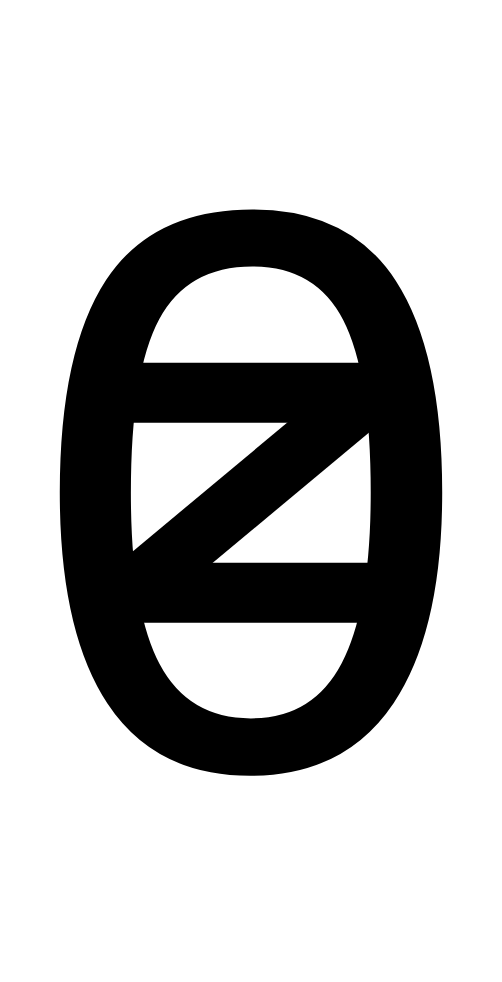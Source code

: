 <mxfile>
    <diagram id="MFKjRBnjjVtyZD9jvgVh" name="Icon">
        <mxGraphModel dx="543" dy="1598" grid="1" gridSize="10" guides="1" tooltips="1" connect="1" arrows="1" fold="1" page="1" pageScale="1" pageWidth="850" pageHeight="1100" math="0" shadow="0">
            <root>
                <mxCell id="0"/>
                <mxCell id="1" parent="0"/>
                <mxCell id="10" value="&lt;font style=&quot;font-size: 400px;&quot;&gt;0&lt;/font&gt;" style="text;html=1;align=center;verticalAlign=middle;resizable=0;points=[];autosize=1;strokeColor=none;fillColor=none;" vertex="1" parent="1">
                    <mxGeometry x="180" y="-30" width="250" height="490" as="geometry"/>
                </mxCell>
                <mxCell id="11" value="" style="group;strokeWidth=50;rotation=180;direction=east;" vertex="1" connectable="0" parent="1">
                    <mxGeometry x="245" y="145" width="120" height="100" as="geometry"/>
                </mxCell>
                <mxCell id="12" value="" style="endArrow=none;html=1;strokeWidth=30;rounded=0;" edge="1" parent="11">
                    <mxGeometry width="50" height="50" relative="1" as="geometry">
                        <mxPoint x="120" y="21.368" as="sourcePoint"/>
                        <mxPoint y="121.368" as="targetPoint"/>
                    </mxGeometry>
                </mxCell>
                <mxCell id="13" value="" style="endArrow=none;html=1;strokeWidth=30;rounded=0;" edge="1" parent="11">
                    <mxGeometry width="50" height="50" relative="1" as="geometry">
                        <mxPoint x="120" y="21.368" as="sourcePoint"/>
                        <mxPoint y="21.368" as="targetPoint"/>
                    </mxGeometry>
                </mxCell>
                <mxCell id="14" value="" style="endArrow=none;html=1;strokeWidth=30;rounded=0;" edge="1" parent="11">
                    <mxGeometry width="50" height="50" relative="1" as="geometry">
                        <mxPoint x="120" y="121.368" as="sourcePoint"/>
                        <mxPoint y="121.368" as="targetPoint"/>
                    </mxGeometry>
                </mxCell>
            </root>
        </mxGraphModel>
    </diagram>
    <diagram id="3Dynpu_Z8igLiqxrad3E" name="Old Icons">
        <mxGraphModel dx="679" dy="622" grid="1" gridSize="10" guides="1" tooltips="1" connect="1" arrows="1" fold="1" page="1" pageScale="1" pageWidth="850" pageHeight="1100" math="0" shadow="0">
            <root>
                <mxCell id="0"/>
                <mxCell id="1" parent="0"/>
                <mxCell id="RcQIDitTHn2vAZkC9Irc-1" value="" style="group" vertex="1" connectable="0" parent="1">
                    <mxGeometry x="530" y="210" width="135" height="170" as="geometry"/>
                </mxCell>
                <mxCell id="RcQIDitTHn2vAZkC9Irc-2" value="" style="ellipse;whiteSpace=wrap;html=1;fillColor=none;strokeWidth=15;" vertex="1" parent="RcQIDitTHn2vAZkC9Irc-1">
                    <mxGeometry width="135" height="170" as="geometry"/>
                </mxCell>
                <mxCell id="RcQIDitTHn2vAZkC9Irc-3" value="" style="group;strokeWidth=15;rotation=180;direction=east;" vertex="1" connectable="0" parent="RcQIDitTHn2vAZkC9Irc-1">
                    <mxGeometry x="7.5" y="40" width="120" height="90" as="geometry"/>
                </mxCell>
                <mxCell id="RcQIDitTHn2vAZkC9Irc-4" value="" style="endArrow=none;html=1;strokeWidth=15;" edge="1" parent="RcQIDitTHn2vAZkC9Irc-3">
                    <mxGeometry width="50" height="50" relative="1" as="geometry">
                        <mxPoint x="120" as="sourcePoint"/>
                        <mxPoint y="90" as="targetPoint"/>
                    </mxGeometry>
                </mxCell>
                <mxCell id="RcQIDitTHn2vAZkC9Irc-5" value="" style="endArrow=none;html=1;strokeWidth=15;" edge="1" parent="RcQIDitTHn2vAZkC9Irc-3">
                    <mxGeometry width="50" height="50" relative="1" as="geometry">
                        <mxPoint x="120" as="sourcePoint"/>
                        <mxPoint as="targetPoint"/>
                    </mxGeometry>
                </mxCell>
                <mxCell id="RcQIDitTHn2vAZkC9Irc-6" value="" style="endArrow=none;html=1;strokeWidth=15;" edge="1" parent="RcQIDitTHn2vAZkC9Irc-3">
                    <mxGeometry width="50" height="50" relative="1" as="geometry">
                        <mxPoint x="120" y="90" as="sourcePoint"/>
                        <mxPoint y="90" as="targetPoint"/>
                    </mxGeometry>
                </mxCell>
            </root>
        </mxGraphModel>
    </diagram>
</mxfile>